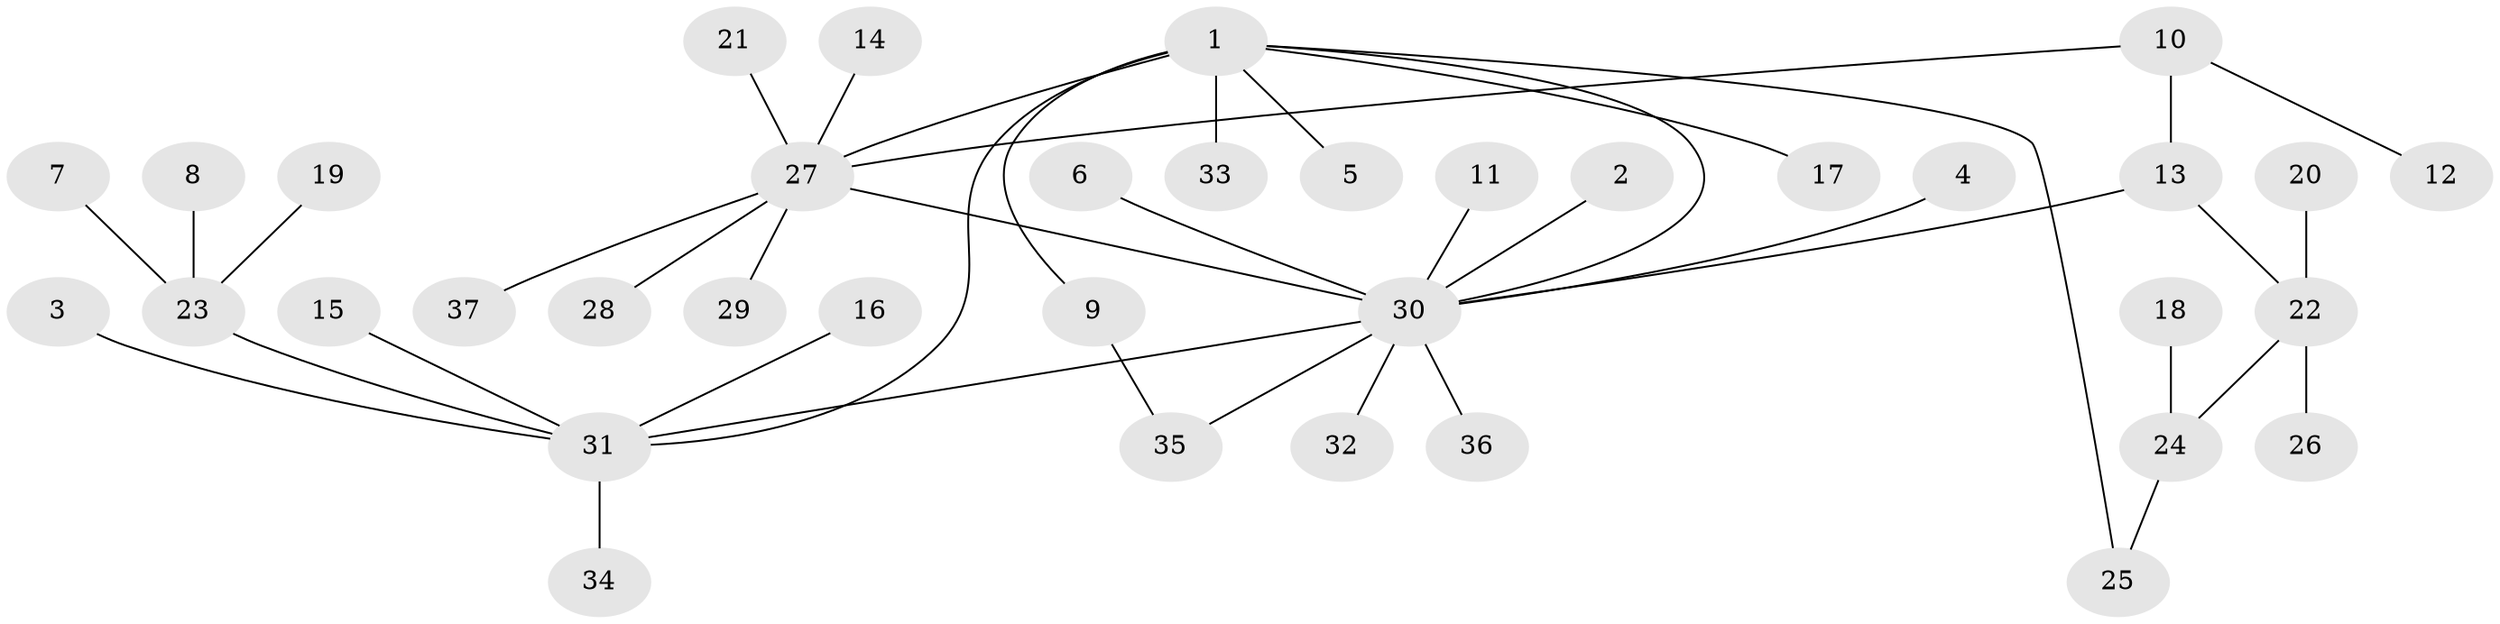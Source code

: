 // original degree distribution, {8: 0.014084507042253521, 6: 0.028169014084507043, 9: 0.014084507042253521, 1: 0.6197183098591549, 14: 0.014084507042253521, 5: 0.028169014084507043, 2: 0.15492957746478872, 4: 0.04225352112676056, 3: 0.07042253521126761, 12: 0.014084507042253521}
// Generated by graph-tools (version 1.1) at 2025/26/03/09/25 03:26:08]
// undirected, 37 vertices, 41 edges
graph export_dot {
graph [start="1"]
  node [color=gray90,style=filled];
  1;
  2;
  3;
  4;
  5;
  6;
  7;
  8;
  9;
  10;
  11;
  12;
  13;
  14;
  15;
  16;
  17;
  18;
  19;
  20;
  21;
  22;
  23;
  24;
  25;
  26;
  27;
  28;
  29;
  30;
  31;
  32;
  33;
  34;
  35;
  36;
  37;
  1 -- 5 [weight=1.0];
  1 -- 9 [weight=1.0];
  1 -- 17 [weight=1.0];
  1 -- 25 [weight=1.0];
  1 -- 27 [weight=2.0];
  1 -- 30 [weight=1.0];
  1 -- 31 [weight=1.0];
  1 -- 33 [weight=1.0];
  2 -- 30 [weight=1.0];
  3 -- 31 [weight=1.0];
  4 -- 30 [weight=1.0];
  6 -- 30 [weight=1.0];
  7 -- 23 [weight=1.0];
  8 -- 23 [weight=1.0];
  9 -- 35 [weight=1.0];
  10 -- 12 [weight=1.0];
  10 -- 13 [weight=1.0];
  10 -- 27 [weight=1.0];
  11 -- 30 [weight=1.0];
  13 -- 22 [weight=1.0];
  13 -- 30 [weight=1.0];
  14 -- 27 [weight=1.0];
  15 -- 31 [weight=1.0];
  16 -- 31 [weight=1.0];
  18 -- 24 [weight=1.0];
  19 -- 23 [weight=1.0];
  20 -- 22 [weight=1.0];
  21 -- 27 [weight=1.0];
  22 -- 24 [weight=1.0];
  22 -- 26 [weight=1.0];
  23 -- 31 [weight=1.0];
  24 -- 25 [weight=1.0];
  27 -- 28 [weight=1.0];
  27 -- 29 [weight=1.0];
  27 -- 30 [weight=2.0];
  27 -- 37 [weight=1.0];
  30 -- 31 [weight=1.0];
  30 -- 32 [weight=1.0];
  30 -- 35 [weight=1.0];
  30 -- 36 [weight=1.0];
  31 -- 34 [weight=1.0];
}
